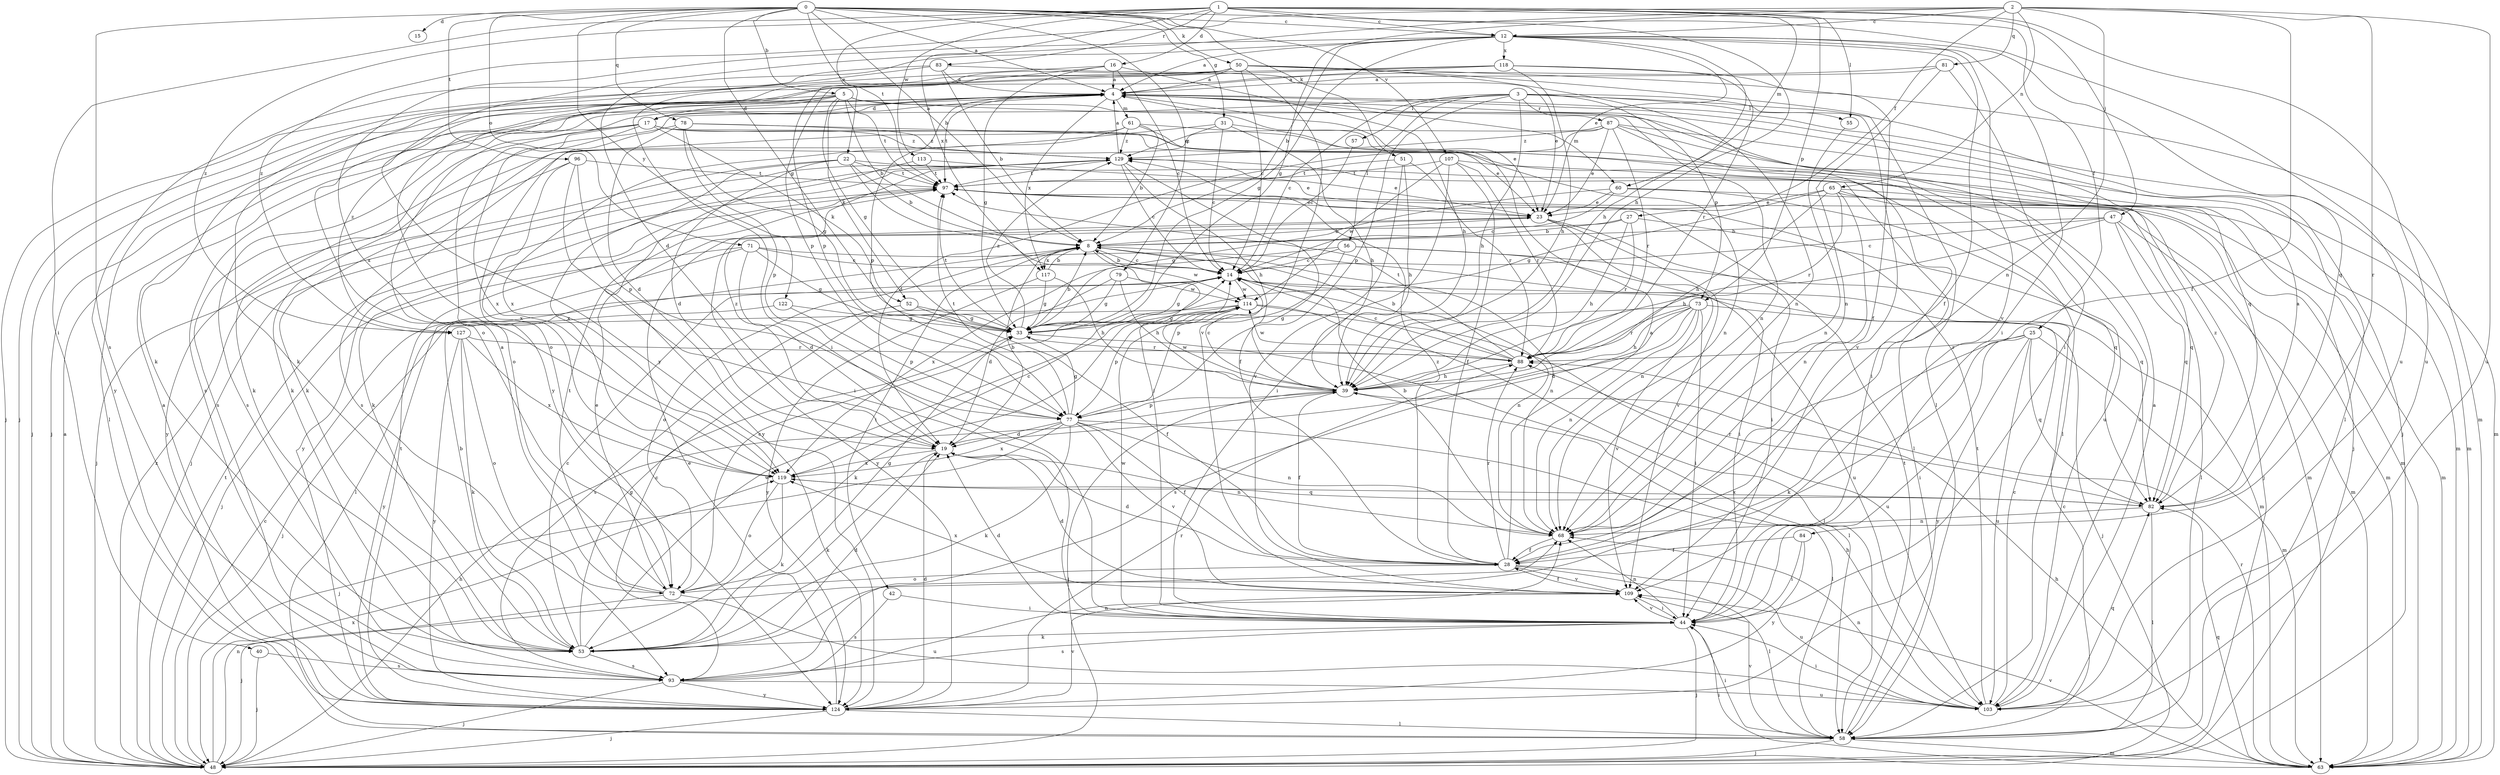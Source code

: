 strict digraph  {
0;
1;
2;
3;
4;
5;
8;
12;
14;
15;
16;
17;
19;
22;
23;
25;
27;
28;
31;
33;
39;
40;
42;
44;
47;
48;
50;
51;
52;
53;
55;
56;
57;
58;
60;
61;
63;
65;
68;
71;
72;
73;
77;
78;
79;
81;
82;
83;
84;
87;
88;
93;
96;
97;
103;
107;
109;
113;
114;
117;
118;
119;
122;
124;
127;
129;
0 -> 4  [label=a];
0 -> 5  [label=b];
0 -> 8  [label=b];
0 -> 12  [label=c];
0 -> 15  [label=d];
0 -> 31  [label=g];
0 -> 33  [label=g];
0 -> 50  [label=k];
0 -> 51  [label=k];
0 -> 71  [label=o];
0 -> 78  [label=q];
0 -> 79  [label=q];
0 -> 93  [label=s];
0 -> 96  [label=t];
0 -> 97  [label=t];
0 -> 103  [label=u];
0 -> 107  [label=v];
0 -> 122  [label=y];
1 -> 12  [label=c];
1 -> 16  [label=d];
1 -> 22  [label=e];
1 -> 25  [label=f];
1 -> 39  [label=h];
1 -> 40  [label=i];
1 -> 47  [label=j];
1 -> 55  [label=l];
1 -> 60  [label=m];
1 -> 73  [label=p];
1 -> 83  [label=r];
1 -> 103  [label=u];
1 -> 113  [label=w];
1 -> 117  [label=x];
1 -> 127  [label=z];
2 -> 12  [label=c];
2 -> 27  [label=f];
2 -> 28  [label=f];
2 -> 33  [label=g];
2 -> 65  [label=n];
2 -> 68  [label=n];
2 -> 81  [label=q];
2 -> 84  [label=r];
2 -> 103  [label=u];
2 -> 124  [label=y];
2 -> 127  [label=z];
3 -> 14  [label=c];
3 -> 39  [label=h];
3 -> 48  [label=j];
3 -> 55  [label=l];
3 -> 56  [label=l];
3 -> 57  [label=l];
3 -> 72  [label=o];
3 -> 73  [label=p];
3 -> 77  [label=p];
3 -> 87  [label=r];
3 -> 109  [label=v];
4 -> 17  [label=d];
4 -> 23  [label=e];
4 -> 48  [label=j];
4 -> 58  [label=l];
4 -> 60  [label=m];
4 -> 61  [label=m];
4 -> 63  [label=m];
4 -> 77  [label=p];
4 -> 93  [label=s];
4 -> 97  [label=t];
4 -> 117  [label=x];
5 -> 8  [label=b];
5 -> 17  [label=d];
5 -> 33  [label=g];
5 -> 48  [label=j];
5 -> 52  [label=k];
5 -> 58  [label=l];
5 -> 68  [label=n];
5 -> 82  [label=q];
5 -> 97  [label=t];
5 -> 127  [label=z];
8 -> 14  [label=c];
8 -> 42  [label=i];
8 -> 68  [label=n];
8 -> 72  [label=o];
8 -> 114  [label=w];
8 -> 117  [label=x];
12 -> 4  [label=a];
12 -> 8  [label=b];
12 -> 19  [label=d];
12 -> 23  [label=e];
12 -> 28  [label=f];
12 -> 33  [label=g];
12 -> 39  [label=h];
12 -> 44  [label=i];
12 -> 82  [label=q];
12 -> 109  [label=v];
12 -> 118  [label=x];
12 -> 119  [label=x];
14 -> 8  [label=b];
14 -> 33  [label=g];
14 -> 68  [label=n];
14 -> 114  [label=w];
16 -> 4  [label=a];
16 -> 14  [label=c];
16 -> 33  [label=g];
16 -> 39  [label=h];
16 -> 48  [label=j];
16 -> 77  [label=p];
17 -> 4  [label=a];
17 -> 52  [label=k];
17 -> 53  [label=k];
17 -> 58  [label=l];
17 -> 72  [label=o];
17 -> 93  [label=s];
17 -> 103  [label=u];
17 -> 119  [label=x];
17 -> 129  [label=z];
19 -> 8  [label=b];
19 -> 53  [label=k];
19 -> 68  [label=n];
19 -> 119  [label=x];
19 -> 129  [label=z];
22 -> 8  [label=b];
22 -> 19  [label=d];
22 -> 44  [label=i];
22 -> 48  [label=j];
22 -> 63  [label=m];
22 -> 97  [label=t];
22 -> 119  [label=x];
23 -> 8  [label=b];
23 -> 44  [label=i];
23 -> 68  [label=n];
23 -> 109  [label=v];
25 -> 44  [label=i];
25 -> 53  [label=k];
25 -> 63  [label=m];
25 -> 82  [label=q];
25 -> 88  [label=r];
25 -> 103  [label=u];
25 -> 124  [label=y];
27 -> 8  [label=b];
27 -> 39  [label=h];
27 -> 82  [label=q];
27 -> 88  [label=r];
27 -> 124  [label=y];
28 -> 4  [label=a];
28 -> 19  [label=d];
28 -> 58  [label=l];
28 -> 72  [label=o];
28 -> 88  [label=r];
28 -> 103  [label=u];
28 -> 109  [label=v];
28 -> 129  [label=z];
31 -> 14  [label=c];
31 -> 23  [label=e];
31 -> 39  [label=h];
31 -> 53  [label=k];
31 -> 129  [label=z];
33 -> 8  [label=b];
33 -> 58  [label=l];
33 -> 88  [label=r];
33 -> 97  [label=t];
33 -> 129  [label=z];
39 -> 14  [label=c];
39 -> 28  [label=f];
39 -> 48  [label=j];
39 -> 77  [label=p];
39 -> 114  [label=w];
40 -> 48  [label=j];
40 -> 93  [label=s];
42 -> 44  [label=i];
42 -> 93  [label=s];
44 -> 19  [label=d];
44 -> 48  [label=j];
44 -> 53  [label=k];
44 -> 68  [label=n];
44 -> 93  [label=s];
44 -> 109  [label=v];
44 -> 114  [label=w];
47 -> 8  [label=b];
47 -> 14  [label=c];
47 -> 39  [label=h];
47 -> 58  [label=l];
47 -> 63  [label=m];
47 -> 82  [label=q];
48 -> 4  [label=a];
48 -> 14  [label=c];
48 -> 39  [label=h];
48 -> 68  [label=n];
48 -> 97  [label=t];
48 -> 119  [label=x];
48 -> 129  [label=z];
50 -> 4  [label=a];
50 -> 14  [label=c];
50 -> 44  [label=i];
50 -> 48  [label=j];
50 -> 58  [label=l];
50 -> 63  [label=m];
50 -> 68  [label=n];
50 -> 77  [label=p];
50 -> 109  [label=v];
51 -> 39  [label=h];
51 -> 88  [label=r];
51 -> 97  [label=t];
51 -> 109  [label=v];
52 -> 28  [label=f];
52 -> 33  [label=g];
52 -> 93  [label=s];
53 -> 8  [label=b];
53 -> 14  [label=c];
53 -> 19  [label=d];
53 -> 33  [label=g];
53 -> 93  [label=s];
53 -> 114  [label=w];
55 -> 68  [label=n];
56 -> 14  [label=c];
56 -> 44  [label=i];
56 -> 63  [label=m];
56 -> 77  [label=p];
56 -> 119  [label=x];
57 -> 14  [label=c];
58 -> 14  [label=c];
58 -> 44  [label=i];
58 -> 48  [label=j];
58 -> 63  [label=m];
58 -> 97  [label=t];
58 -> 109  [label=v];
60 -> 14  [label=c];
60 -> 23  [label=e];
60 -> 33  [label=g];
60 -> 63  [label=m];
60 -> 82  [label=q];
61 -> 8  [label=b];
61 -> 53  [label=k];
61 -> 63  [label=m];
61 -> 68  [label=n];
61 -> 119  [label=x];
61 -> 129  [label=z];
63 -> 39  [label=h];
63 -> 44  [label=i];
63 -> 82  [label=q];
63 -> 88  [label=r];
63 -> 109  [label=v];
65 -> 23  [label=e];
65 -> 33  [label=g];
65 -> 39  [label=h];
65 -> 48  [label=j];
65 -> 63  [label=m];
65 -> 68  [label=n];
65 -> 82  [label=q];
65 -> 88  [label=r];
68 -> 8  [label=b];
68 -> 28  [label=f];
71 -> 14  [label=c];
71 -> 19  [label=d];
71 -> 33  [label=g];
71 -> 48  [label=j];
71 -> 58  [label=l];
71 -> 103  [label=u];
72 -> 4  [label=a];
72 -> 14  [label=c];
72 -> 23  [label=e];
72 -> 33  [label=g];
72 -> 48  [label=j];
72 -> 97  [label=t];
72 -> 103  [label=u];
73 -> 19  [label=d];
73 -> 33  [label=g];
73 -> 39  [label=h];
73 -> 44  [label=i];
73 -> 48  [label=j];
73 -> 68  [label=n];
73 -> 88  [label=r];
73 -> 93  [label=s];
73 -> 109  [label=v];
77 -> 19  [label=d];
77 -> 28  [label=f];
77 -> 33  [label=g];
77 -> 48  [label=j];
77 -> 53  [label=k];
77 -> 58  [label=l];
77 -> 68  [label=n];
77 -> 97  [label=t];
77 -> 109  [label=v];
77 -> 119  [label=x];
78 -> 19  [label=d];
78 -> 33  [label=g];
78 -> 77  [label=p];
78 -> 93  [label=s];
78 -> 103  [label=u];
78 -> 129  [label=z];
79 -> 19  [label=d];
79 -> 33  [label=g];
79 -> 39  [label=h];
79 -> 114  [label=w];
81 -> 4  [label=a];
81 -> 44  [label=i];
81 -> 68  [label=n];
81 -> 72  [label=o];
82 -> 4  [label=a];
82 -> 58  [label=l];
82 -> 68  [label=n];
82 -> 88  [label=r];
82 -> 119  [label=x];
82 -> 129  [label=z];
83 -> 4  [label=a];
83 -> 8  [label=b];
83 -> 23  [label=e];
83 -> 53  [label=k];
83 -> 124  [label=y];
84 -> 28  [label=f];
84 -> 44  [label=i];
84 -> 124  [label=y];
87 -> 19  [label=d];
87 -> 23  [label=e];
87 -> 44  [label=i];
87 -> 48  [label=j];
87 -> 63  [label=m];
87 -> 88  [label=r];
87 -> 93  [label=s];
87 -> 129  [label=z];
88 -> 8  [label=b];
88 -> 14  [label=c];
88 -> 39  [label=h];
88 -> 97  [label=t];
88 -> 114  [label=w];
93 -> 14  [label=c];
93 -> 48  [label=j];
93 -> 68  [label=n];
93 -> 103  [label=u];
93 -> 124  [label=y];
96 -> 44  [label=i];
96 -> 77  [label=p];
96 -> 97  [label=t];
96 -> 119  [label=x];
96 -> 124  [label=y];
97 -> 23  [label=e];
97 -> 63  [label=m];
97 -> 124  [label=y];
103 -> 4  [label=a];
103 -> 14  [label=c];
103 -> 39  [label=h];
103 -> 44  [label=i];
103 -> 68  [label=n];
103 -> 82  [label=q];
103 -> 97  [label=t];
107 -> 28  [label=f];
107 -> 44  [label=i];
107 -> 58  [label=l];
107 -> 88  [label=r];
107 -> 97  [label=t];
107 -> 114  [label=w];
109 -> 19  [label=d];
109 -> 28  [label=f];
109 -> 44  [label=i];
109 -> 119  [label=x];
113 -> 23  [label=e];
113 -> 97  [label=t];
113 -> 124  [label=y];
114 -> 33  [label=g];
114 -> 48  [label=j];
114 -> 53  [label=k];
114 -> 58  [label=l];
114 -> 77  [label=p];
114 -> 103  [label=u];
117 -> 8  [label=b];
117 -> 33  [label=g];
117 -> 39  [label=h];
117 -> 124  [label=y];
118 -> 4  [label=a];
118 -> 28  [label=f];
118 -> 39  [label=h];
118 -> 53  [label=k];
118 -> 88  [label=r];
118 -> 124  [label=y];
119 -> 14  [label=c];
119 -> 53  [label=k];
119 -> 72  [label=o];
119 -> 82  [label=q];
122 -> 33  [label=g];
122 -> 77  [label=p];
122 -> 124  [label=y];
124 -> 4  [label=a];
124 -> 19  [label=d];
124 -> 23  [label=e];
124 -> 48  [label=j];
124 -> 58  [label=l];
124 -> 88  [label=r];
124 -> 97  [label=t];
124 -> 109  [label=v];
127 -> 53  [label=k];
127 -> 72  [label=o];
127 -> 88  [label=r];
127 -> 119  [label=x];
127 -> 124  [label=y];
129 -> 4  [label=a];
129 -> 14  [label=c];
129 -> 23  [label=e];
129 -> 28  [label=f];
129 -> 39  [label=h];
129 -> 48  [label=j];
129 -> 53  [label=k];
129 -> 97  [label=t];
}
